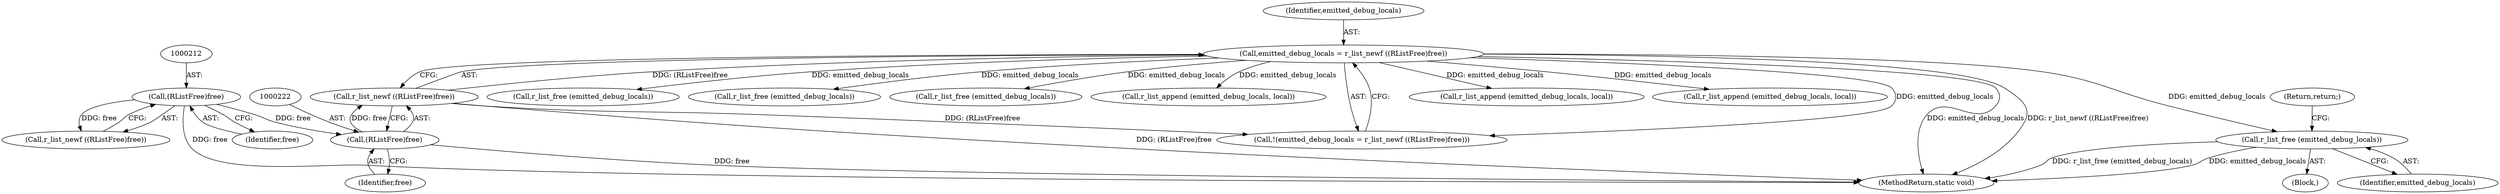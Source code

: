 digraph "0_radare2_ad55822430a03fe075221b543efb434567e9e431@pointer" {
"1000319" [label="(Call,r_list_free (emitted_debug_locals))"];
"1000218" [label="(Call,emitted_debug_locals = r_list_newf ((RListFree)free))"];
"1000220" [label="(Call,r_list_newf ((RListFree)free))"];
"1000221" [label="(Call,(RListFree)free)"];
"1000211" [label="(Call,(RListFree)free)"];
"1000321" [label="(Return,return;)"];
"1000291" [label="(Call,r_list_free (emitted_debug_locals))"];
"1000220" [label="(Call,r_list_newf ((RListFree)free))"];
"1000218" [label="(Call,emitted_debug_locals = r_list_newf ((RListFree)free))"];
"1000210" [label="(Call,r_list_newf ((RListFree)free))"];
"1000314" [label="(Block,)"];
"1001043" [label="(Call,r_list_free (emitted_debug_locals))"];
"1000219" [label="(Identifier,emitted_debug_locals)"];
"1001181" [label="(Call,r_list_free (emitted_debug_locals))"];
"1000871" [label="(Call,r_list_append (emitted_debug_locals, local))"];
"1000211" [label="(Call,(RListFree)free)"];
"1000217" [label="(Call,!(emitted_debug_locals = r_list_newf ((RListFree)free)))"];
"1000566" [label="(Call,r_list_append (emitted_debug_locals, local))"];
"1000213" [label="(Identifier,free)"];
"1000221" [label="(Call,(RListFree)free)"];
"1000742" [label="(Call,r_list_append (emitted_debug_locals, local))"];
"1000319" [label="(Call,r_list_free (emitted_debug_locals))"];
"1001185" [label="(MethodReturn,static void)"];
"1000223" [label="(Identifier,free)"];
"1000320" [label="(Identifier,emitted_debug_locals)"];
"1000319" -> "1000314"  [label="AST: "];
"1000319" -> "1000320"  [label="CFG: "];
"1000320" -> "1000319"  [label="AST: "];
"1000321" -> "1000319"  [label="CFG: "];
"1000319" -> "1001185"  [label="DDG: r_list_free (emitted_debug_locals)"];
"1000319" -> "1001185"  [label="DDG: emitted_debug_locals"];
"1000218" -> "1000319"  [label="DDG: emitted_debug_locals"];
"1000218" -> "1000217"  [label="AST: "];
"1000218" -> "1000220"  [label="CFG: "];
"1000219" -> "1000218"  [label="AST: "];
"1000220" -> "1000218"  [label="AST: "];
"1000217" -> "1000218"  [label="CFG: "];
"1000218" -> "1001185"  [label="DDG: emitted_debug_locals"];
"1000218" -> "1001185"  [label="DDG: r_list_newf ((RListFree)free)"];
"1000218" -> "1000217"  [label="DDG: emitted_debug_locals"];
"1000220" -> "1000218"  [label="DDG: (RListFree)free"];
"1000218" -> "1000291"  [label="DDG: emitted_debug_locals"];
"1000218" -> "1000566"  [label="DDG: emitted_debug_locals"];
"1000218" -> "1000742"  [label="DDG: emitted_debug_locals"];
"1000218" -> "1000871"  [label="DDG: emitted_debug_locals"];
"1000218" -> "1001043"  [label="DDG: emitted_debug_locals"];
"1000218" -> "1001181"  [label="DDG: emitted_debug_locals"];
"1000220" -> "1000221"  [label="CFG: "];
"1000221" -> "1000220"  [label="AST: "];
"1000220" -> "1001185"  [label="DDG: (RListFree)free"];
"1000220" -> "1000217"  [label="DDG: (RListFree)free"];
"1000221" -> "1000220"  [label="DDG: free"];
"1000221" -> "1000223"  [label="CFG: "];
"1000222" -> "1000221"  [label="AST: "];
"1000223" -> "1000221"  [label="AST: "];
"1000221" -> "1001185"  [label="DDG: free"];
"1000211" -> "1000221"  [label="DDG: free"];
"1000211" -> "1000210"  [label="AST: "];
"1000211" -> "1000213"  [label="CFG: "];
"1000212" -> "1000211"  [label="AST: "];
"1000213" -> "1000211"  [label="AST: "];
"1000210" -> "1000211"  [label="CFG: "];
"1000211" -> "1001185"  [label="DDG: free"];
"1000211" -> "1000210"  [label="DDG: free"];
}
